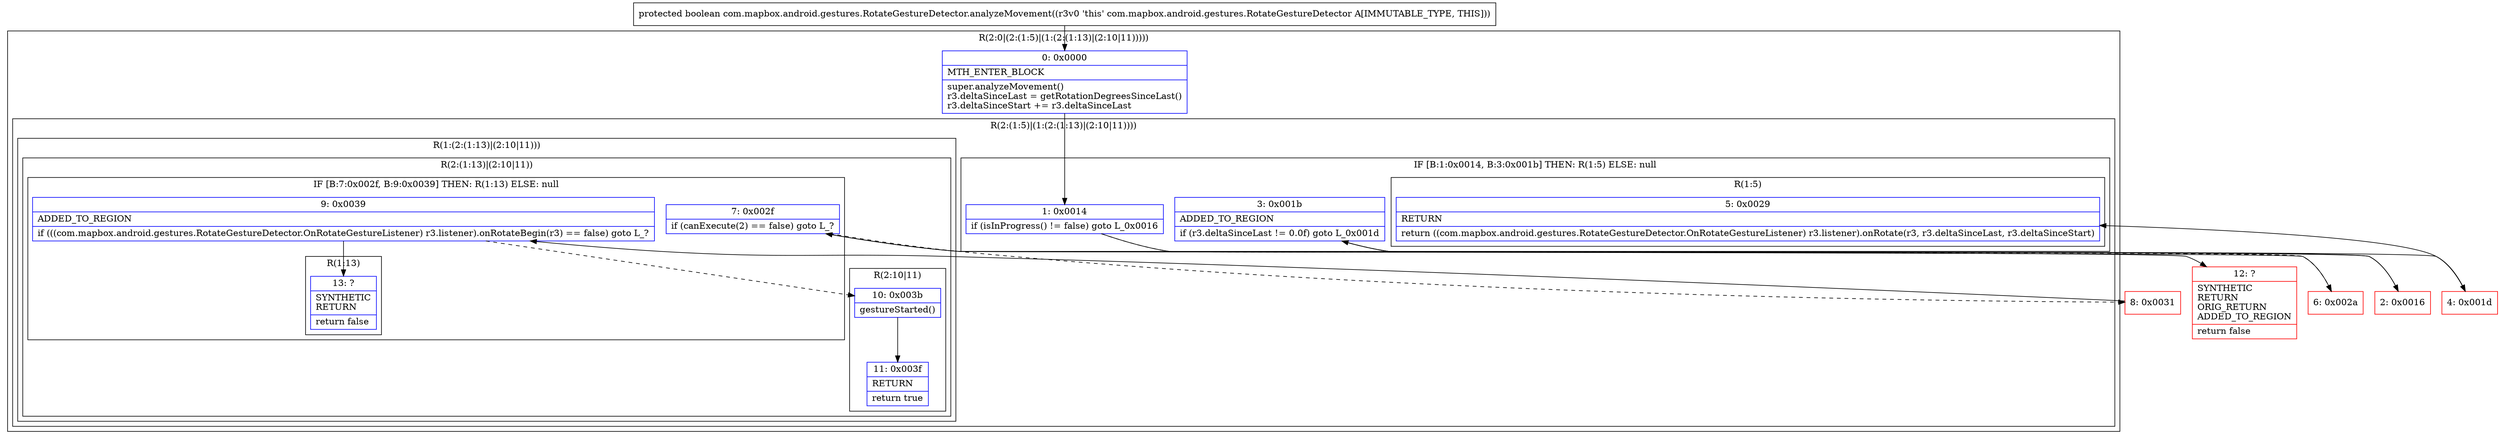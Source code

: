 digraph "CFG forcom.mapbox.android.gestures.RotateGestureDetector.analyzeMovement()Z" {
subgraph cluster_Region_1790297900 {
label = "R(2:0|(2:(1:5)|(1:(2:(1:13)|(2:10|11)))))";
node [shape=record,color=blue];
Node_0 [shape=record,label="{0\:\ 0x0000|MTH_ENTER_BLOCK\l|super.analyzeMovement()\lr3.deltaSinceLast = getRotationDegreesSinceLast()\lr3.deltaSinceStart += r3.deltaSinceLast\l}"];
subgraph cluster_Region_1500089349 {
label = "R(2:(1:5)|(1:(2:(1:13)|(2:10|11))))";
node [shape=record,color=blue];
subgraph cluster_IfRegion_1259605971 {
label = "IF [B:1:0x0014, B:3:0x001b] THEN: R(1:5) ELSE: null";
node [shape=record,color=blue];
Node_1 [shape=record,label="{1\:\ 0x0014|if (isInProgress() != false) goto L_0x0016\l}"];
Node_3 [shape=record,label="{3\:\ 0x001b|ADDED_TO_REGION\l|if (r3.deltaSinceLast != 0.0f) goto L_0x001d\l}"];
subgraph cluster_Region_922634257 {
label = "R(1:5)";
node [shape=record,color=blue];
Node_5 [shape=record,label="{5\:\ 0x0029|RETURN\l|return ((com.mapbox.android.gestures.RotateGestureDetector.OnRotateGestureListener) r3.listener).onRotate(r3, r3.deltaSinceLast, r3.deltaSinceStart)\l}"];
}
}
subgraph cluster_Region_1916167493 {
label = "R(1:(2:(1:13)|(2:10|11)))";
node [shape=record,color=blue];
subgraph cluster_Region_1739245218 {
label = "R(2:(1:13)|(2:10|11))";
node [shape=record,color=blue];
subgraph cluster_IfRegion_204154643 {
label = "IF [B:7:0x002f, B:9:0x0039] THEN: R(1:13) ELSE: null";
node [shape=record,color=blue];
Node_7 [shape=record,label="{7\:\ 0x002f|if (canExecute(2) == false) goto L_?\l}"];
Node_9 [shape=record,label="{9\:\ 0x0039|ADDED_TO_REGION\l|if (((com.mapbox.android.gestures.RotateGestureDetector.OnRotateGestureListener) r3.listener).onRotateBegin(r3) == false) goto L_?\l}"];
subgraph cluster_Region_1213290567 {
label = "R(1:13)";
node [shape=record,color=blue];
Node_13 [shape=record,label="{13\:\ ?|SYNTHETIC\lRETURN\l|return false\l}"];
}
}
subgraph cluster_Region_160174149 {
label = "R(2:10|11)";
node [shape=record,color=blue];
Node_10 [shape=record,label="{10\:\ 0x003b|gestureStarted()\l}"];
Node_11 [shape=record,label="{11\:\ 0x003f|RETURN\l|return true\l}"];
}
}
}
}
}
Node_2 [shape=record,color=red,label="{2\:\ 0x0016}"];
Node_4 [shape=record,color=red,label="{4\:\ 0x001d}"];
Node_6 [shape=record,color=red,label="{6\:\ 0x002a}"];
Node_8 [shape=record,color=red,label="{8\:\ 0x0031}"];
Node_12 [shape=record,color=red,label="{12\:\ ?|SYNTHETIC\lRETURN\lORIG_RETURN\lADDED_TO_REGION\l|return false\l}"];
MethodNode[shape=record,label="{protected boolean com.mapbox.android.gestures.RotateGestureDetector.analyzeMovement((r3v0 'this' com.mapbox.android.gestures.RotateGestureDetector A[IMMUTABLE_TYPE, THIS])) }"];
MethodNode -> Node_0;
Node_0 -> Node_1;
Node_1 -> Node_2;
Node_1 -> Node_6[style=dashed];
Node_3 -> Node_4;
Node_3 -> Node_6[style=dashed];
Node_7 -> Node_8[style=dashed];
Node_7 -> Node_12;
Node_9 -> Node_10[style=dashed];
Node_9 -> Node_13;
Node_10 -> Node_11;
Node_2 -> Node_3;
Node_4 -> Node_5;
Node_6 -> Node_7;
Node_8 -> Node_9;
}

